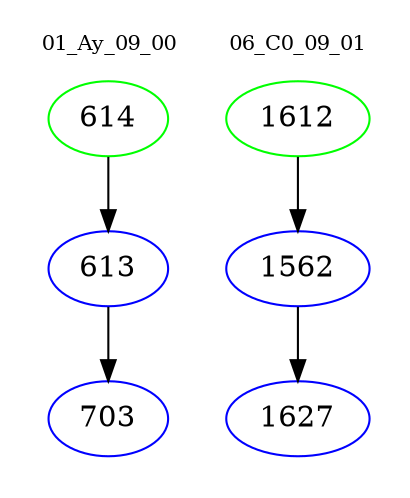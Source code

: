 digraph{
subgraph cluster_0 {
color = white
label = "01_Ay_09_00";
fontsize=10;
T0_614 [label="614", color="green"]
T0_614 -> T0_613 [color="black"]
T0_613 [label="613", color="blue"]
T0_613 -> T0_703 [color="black"]
T0_703 [label="703", color="blue"]
}
subgraph cluster_1 {
color = white
label = "06_C0_09_01";
fontsize=10;
T1_1612 [label="1612", color="green"]
T1_1612 -> T1_1562 [color="black"]
T1_1562 [label="1562", color="blue"]
T1_1562 -> T1_1627 [color="black"]
T1_1627 [label="1627", color="blue"]
}
}
